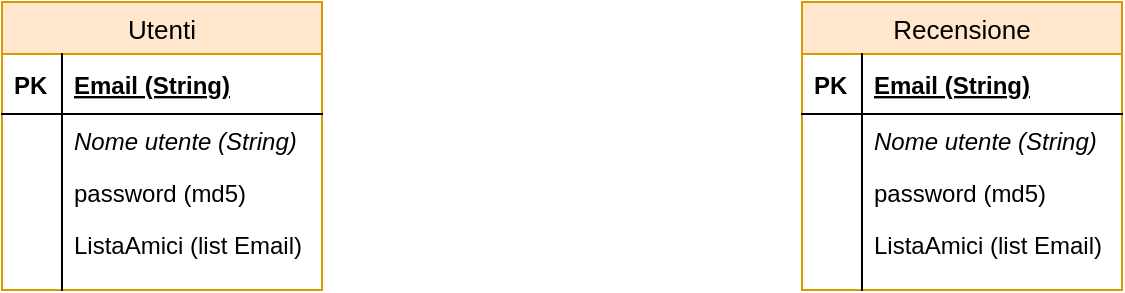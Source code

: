 <mxfile version="14.6.6" type="github" pages="2">
  <diagram id="R2lEEEUBdFMjLlhIrx00" name="Page-1">
    <mxGraphModel dx="1422" dy="762" grid="1" gridSize="10" guides="1" tooltips="1" connect="1" arrows="1" fold="1" page="1" pageScale="1" pageWidth="850" pageHeight="1100" math="0" shadow="0" extFonts="Permanent Marker^https://fonts.googleapis.com/css?family=Permanent+Marker">
      <root>
        <mxCell id="0" />
        <mxCell id="1" parent="0" />
        <mxCell id="G2lpPUG1MoblikFVgjj4-10" value="Utenti" style="swimlane;fontStyle=0;childLayout=stackLayout;horizontal=1;startSize=26;fillColor=#ffe6cc;horizontalStack=0;resizeParent=1;resizeParentMax=0;resizeLast=0;collapsible=1;marginBottom=0;swimlaneFillColor=#ffffff;align=center;strokeWidth=1;fontSize=13;strokeColor=#d79b00;" parent="1" vertex="1">
          <mxGeometry x="80" y="110" width="160" height="144" as="geometry" />
        </mxCell>
        <mxCell id="G2lpPUG1MoblikFVgjj4-11" value="Email (String)" style="shape=partialRectangle;top=0;left=0;right=0;bottom=1;align=left;verticalAlign=middle;fillColor=none;spacingLeft=34;spacingRight=4;overflow=hidden;rotatable=0;points=[[0,0.5],[1,0.5]];portConstraint=eastwest;dropTarget=0;fontStyle=5;" parent="G2lpPUG1MoblikFVgjj4-10" vertex="1">
          <mxGeometry y="26" width="160" height="30" as="geometry" />
        </mxCell>
        <mxCell id="G2lpPUG1MoblikFVgjj4-12" value="PK" style="shape=partialRectangle;top=0;left=0;bottom=0;fillColor=none;align=left;verticalAlign=middle;spacingLeft=4;spacingRight=4;overflow=hidden;rotatable=0;points=[];portConstraint=eastwest;part=1;fontStyle=1" parent="G2lpPUG1MoblikFVgjj4-11" vertex="1" connectable="0">
          <mxGeometry width="30" height="30" as="geometry" />
        </mxCell>
        <mxCell id="G2lpPUG1MoblikFVgjj4-13" value="Nome utente (String)" style="shape=partialRectangle;top=0;left=0;right=0;bottom=0;align=left;verticalAlign=top;fillColor=none;spacingLeft=34;spacingRight=4;overflow=hidden;rotatable=0;points=[[0,0.5],[1,0.5]];portConstraint=eastwest;dropTarget=0;fontStyle=2" parent="G2lpPUG1MoblikFVgjj4-10" vertex="1">
          <mxGeometry y="56" width="160" height="26" as="geometry" />
        </mxCell>
        <mxCell id="G2lpPUG1MoblikFVgjj4-14" value="" style="shape=partialRectangle;top=0;left=0;bottom=0;fillColor=none;align=left;verticalAlign=top;spacingLeft=4;spacingRight=4;overflow=hidden;rotatable=0;points=[];portConstraint=eastwest;part=1;fontStyle=2" parent="G2lpPUG1MoblikFVgjj4-13" vertex="1" connectable="0">
          <mxGeometry width="30" height="26" as="geometry" />
        </mxCell>
        <mxCell id="G2lpPUG1MoblikFVgjj4-15" value="password (md5)" style="shape=partialRectangle;top=0;left=0;right=0;bottom=0;align=left;verticalAlign=top;fillColor=none;spacingLeft=34;spacingRight=4;overflow=hidden;rotatable=0;points=[[0,0.5],[1,0.5]];portConstraint=eastwest;dropTarget=0;" parent="G2lpPUG1MoblikFVgjj4-10" vertex="1">
          <mxGeometry y="82" width="160" height="26" as="geometry" />
        </mxCell>
        <mxCell id="G2lpPUG1MoblikFVgjj4-16" value="" style="shape=partialRectangle;top=0;left=0;bottom=0;fillColor=none;align=left;verticalAlign=top;spacingLeft=4;spacingRight=4;overflow=hidden;rotatable=0;points=[];portConstraint=eastwest;part=1;" parent="G2lpPUG1MoblikFVgjj4-15" vertex="1" connectable="0">
          <mxGeometry width="30" height="26" as="geometry" />
        </mxCell>
        <mxCell id="G2lpPUG1MoblikFVgjj4-17" value="ListaAmici (list Email)" style="shape=partialRectangle;top=0;left=0;right=0;bottom=0;align=left;verticalAlign=top;fillColor=none;spacingLeft=34;spacingRight=4;overflow=hidden;rotatable=0;points=[[0,0.5],[1,0.5]];portConstraint=eastwest;dropTarget=0;" parent="G2lpPUG1MoblikFVgjj4-10" vertex="1">
          <mxGeometry y="108" width="160" height="26" as="geometry" />
        </mxCell>
        <mxCell id="G2lpPUG1MoblikFVgjj4-18" value="" style="shape=partialRectangle;top=0;left=0;bottom=0;fillColor=none;align=left;verticalAlign=top;spacingLeft=4;spacingRight=4;overflow=hidden;rotatable=0;points=[];portConstraint=eastwest;part=1;" parent="G2lpPUG1MoblikFVgjj4-17" vertex="1" connectable="0">
          <mxGeometry width="30" height="26" as="geometry" />
        </mxCell>
        <mxCell id="G2lpPUG1MoblikFVgjj4-19" value="" style="shape=partialRectangle;top=0;left=0;right=0;bottom=0;align=left;verticalAlign=top;fillColor=none;spacingLeft=34;spacingRight=4;overflow=hidden;rotatable=0;points=[[0,0.5],[1,0.5]];portConstraint=eastwest;dropTarget=0;" parent="G2lpPUG1MoblikFVgjj4-10" vertex="1">
          <mxGeometry y="134" width="160" height="10" as="geometry" />
        </mxCell>
        <mxCell id="G2lpPUG1MoblikFVgjj4-20" value="" style="shape=partialRectangle;top=0;left=0;bottom=0;fillColor=none;align=left;verticalAlign=top;spacingLeft=4;spacingRight=4;overflow=hidden;rotatable=0;points=[];portConstraint=eastwest;part=1;" parent="G2lpPUG1MoblikFVgjj4-19" vertex="1" connectable="0">
          <mxGeometry width="30" height="10" as="geometry" />
        </mxCell>
        <mxCell id="G2lpPUG1MoblikFVgjj4-21" value="Recensione" style="swimlane;fontStyle=0;childLayout=stackLayout;horizontal=1;startSize=26;fillColor=#ffe6cc;horizontalStack=0;resizeParent=1;resizeParentMax=0;resizeLast=0;collapsible=1;marginBottom=0;swimlaneFillColor=#ffffff;align=center;strokeWidth=1;fontSize=13;strokeColor=#d79b00;" parent="1" vertex="1">
          <mxGeometry x="480" y="110" width="160" height="144" as="geometry" />
        </mxCell>
        <mxCell id="G2lpPUG1MoblikFVgjj4-22" value="Email (String)" style="shape=partialRectangle;top=0;left=0;right=0;bottom=1;align=left;verticalAlign=middle;fillColor=none;spacingLeft=34;spacingRight=4;overflow=hidden;rotatable=0;points=[[0,0.5],[1,0.5]];portConstraint=eastwest;dropTarget=0;fontStyle=5;" parent="G2lpPUG1MoblikFVgjj4-21" vertex="1">
          <mxGeometry y="26" width="160" height="30" as="geometry" />
        </mxCell>
        <mxCell id="G2lpPUG1MoblikFVgjj4-23" value="PK" style="shape=partialRectangle;top=0;left=0;bottom=0;fillColor=none;align=left;verticalAlign=middle;spacingLeft=4;spacingRight=4;overflow=hidden;rotatable=0;points=[];portConstraint=eastwest;part=1;fontStyle=1" parent="G2lpPUG1MoblikFVgjj4-22" vertex="1" connectable="0">
          <mxGeometry width="30" height="30" as="geometry" />
        </mxCell>
        <mxCell id="G2lpPUG1MoblikFVgjj4-24" value="Nome utente (String)" style="shape=partialRectangle;top=0;left=0;right=0;bottom=0;align=left;verticalAlign=top;fillColor=none;spacingLeft=34;spacingRight=4;overflow=hidden;rotatable=0;points=[[0,0.5],[1,0.5]];portConstraint=eastwest;dropTarget=0;fontStyle=2" parent="G2lpPUG1MoblikFVgjj4-21" vertex="1">
          <mxGeometry y="56" width="160" height="26" as="geometry" />
        </mxCell>
        <mxCell id="G2lpPUG1MoblikFVgjj4-25" value="" style="shape=partialRectangle;top=0;left=0;bottom=0;fillColor=none;align=left;verticalAlign=top;spacingLeft=4;spacingRight=4;overflow=hidden;rotatable=0;points=[];portConstraint=eastwest;part=1;fontStyle=2" parent="G2lpPUG1MoblikFVgjj4-24" vertex="1" connectable="0">
          <mxGeometry width="30" height="26" as="geometry" />
        </mxCell>
        <mxCell id="G2lpPUG1MoblikFVgjj4-26" value="password (md5)" style="shape=partialRectangle;top=0;left=0;right=0;bottom=0;align=left;verticalAlign=top;fillColor=none;spacingLeft=34;spacingRight=4;overflow=hidden;rotatable=0;points=[[0,0.5],[1,0.5]];portConstraint=eastwest;dropTarget=0;" parent="G2lpPUG1MoblikFVgjj4-21" vertex="1">
          <mxGeometry y="82" width="160" height="26" as="geometry" />
        </mxCell>
        <mxCell id="G2lpPUG1MoblikFVgjj4-27" value="" style="shape=partialRectangle;top=0;left=0;bottom=0;fillColor=none;align=left;verticalAlign=top;spacingLeft=4;spacingRight=4;overflow=hidden;rotatable=0;points=[];portConstraint=eastwest;part=1;" parent="G2lpPUG1MoblikFVgjj4-26" vertex="1" connectable="0">
          <mxGeometry width="30" height="26" as="geometry" />
        </mxCell>
        <mxCell id="G2lpPUG1MoblikFVgjj4-28" value="ListaAmici (list Email)" style="shape=partialRectangle;top=0;left=0;right=0;bottom=0;align=left;verticalAlign=top;fillColor=none;spacingLeft=34;spacingRight=4;overflow=hidden;rotatable=0;points=[[0,0.5],[1,0.5]];portConstraint=eastwest;dropTarget=0;" parent="G2lpPUG1MoblikFVgjj4-21" vertex="1">
          <mxGeometry y="108" width="160" height="26" as="geometry" />
        </mxCell>
        <mxCell id="G2lpPUG1MoblikFVgjj4-29" value="" style="shape=partialRectangle;top=0;left=0;bottom=0;fillColor=none;align=left;verticalAlign=top;spacingLeft=4;spacingRight=4;overflow=hidden;rotatable=0;points=[];portConstraint=eastwest;part=1;" parent="G2lpPUG1MoblikFVgjj4-28" vertex="1" connectable="0">
          <mxGeometry width="30" height="26" as="geometry" />
        </mxCell>
        <mxCell id="G2lpPUG1MoblikFVgjj4-30" value="" style="shape=partialRectangle;top=0;left=0;right=0;bottom=0;align=left;verticalAlign=top;fillColor=none;spacingLeft=34;spacingRight=4;overflow=hidden;rotatable=0;points=[[0,0.5],[1,0.5]];portConstraint=eastwest;dropTarget=0;" parent="G2lpPUG1MoblikFVgjj4-21" vertex="1">
          <mxGeometry y="134" width="160" height="10" as="geometry" />
        </mxCell>
        <mxCell id="G2lpPUG1MoblikFVgjj4-31" value="" style="shape=partialRectangle;top=0;left=0;bottom=0;fillColor=none;align=left;verticalAlign=top;spacingLeft=4;spacingRight=4;overflow=hidden;rotatable=0;points=[];portConstraint=eastwest;part=1;" parent="G2lpPUG1MoblikFVgjj4-30" vertex="1" connectable="0">
          <mxGeometry width="30" height="10" as="geometry" />
        </mxCell>
      </root>
    </mxGraphModel>
  </diagram>
  <diagram id="UWCNycHmbckPEPVehjKQ" name="Page-2">
    <mxGraphModel dx="1422" dy="762" grid="1" gridSize="10" guides="1" tooltips="1" connect="1" arrows="1" fold="1" page="1" pageScale="1" pageWidth="850" pageHeight="1100" math="0" shadow="0">
      <root>
        <mxCell id="FPTqRgZp3I3cbCf6SjXw-0" />
        <mxCell id="FPTqRgZp3I3cbCf6SjXw-1" parent="FPTqRgZp3I3cbCf6SjXw-0" />
        <mxCell id="FPTqRgZp3I3cbCf6SjXw-2" value="Utente" style="whiteSpace=wrap;html=1;align=center;" vertex="1" parent="FPTqRgZp3I3cbCf6SjXw-1">
          <mxGeometry x="170" y="190" width="100" height="40" as="geometry" />
        </mxCell>
        <mxCell id="FPTqRgZp3I3cbCf6SjXw-3" value="Email" style="ellipse;whiteSpace=wrap;html=1;align=center;" vertex="1" parent="FPTqRgZp3I3cbCf6SjXw-1">
          <mxGeometry x="100" y="90" width="100" height="40" as="geometry" />
        </mxCell>
        <mxCell id="FPTqRgZp3I3cbCf6SjXw-4" value="Password" style="ellipse;whiteSpace=wrap;html=1;align=center;" vertex="1" parent="FPTqRgZp3I3cbCf6SjXw-1">
          <mxGeometry x="260" y="90" width="100" height="40" as="geometry" />
        </mxCell>
      </root>
    </mxGraphModel>
  </diagram>
</mxfile>
